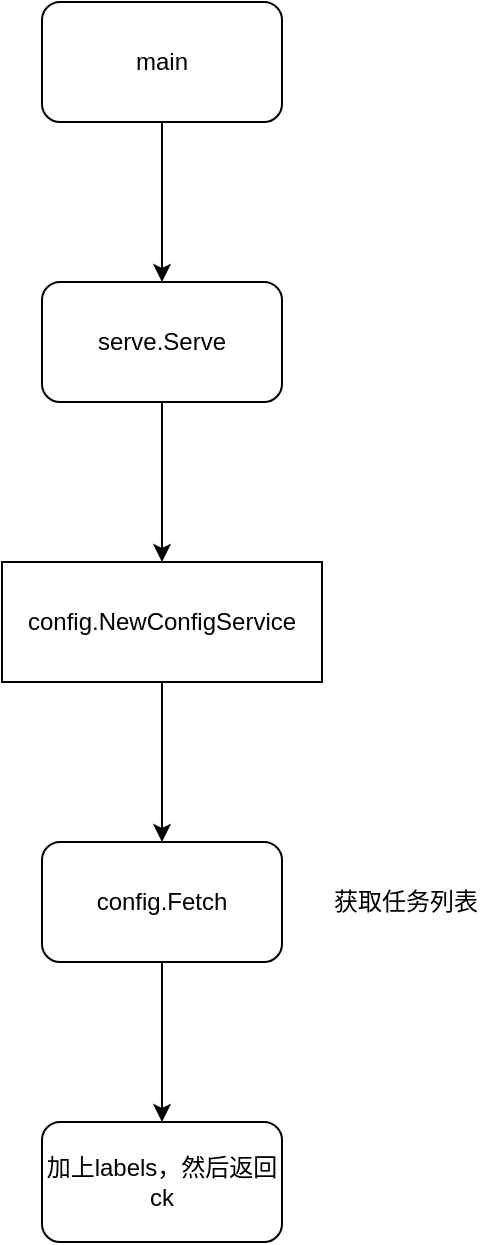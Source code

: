 <mxfile version="21.2.1" type="github">
  <diagram name="第 1 页" id="GR3lJULI5mWMxPLvMLa0">
    <mxGraphModel dx="823" dy="544" grid="1" gridSize="10" guides="1" tooltips="1" connect="1" arrows="1" fold="1" page="1" pageScale="1" pageWidth="827" pageHeight="1169" math="0" shadow="0">
      <root>
        <mxCell id="0" />
        <mxCell id="1" parent="0" />
        <mxCell id="OKoF3Qmlz-CwvZrR3h_e-3" value="" style="edgeStyle=orthogonalEdgeStyle;rounded=0;orthogonalLoop=1;jettySize=auto;html=1;" edge="1" parent="1" source="OKoF3Qmlz-CwvZrR3h_e-1" target="OKoF3Qmlz-CwvZrR3h_e-2">
          <mxGeometry relative="1" as="geometry" />
        </mxCell>
        <mxCell id="OKoF3Qmlz-CwvZrR3h_e-1" value="main" style="rounded=1;whiteSpace=wrap;html=1;" vertex="1" parent="1">
          <mxGeometry x="280" y="80" width="120" height="60" as="geometry" />
        </mxCell>
        <mxCell id="OKoF3Qmlz-CwvZrR3h_e-5" value="" style="edgeStyle=orthogonalEdgeStyle;rounded=0;orthogonalLoop=1;jettySize=auto;html=1;" edge="1" parent="1" source="OKoF3Qmlz-CwvZrR3h_e-2" target="OKoF3Qmlz-CwvZrR3h_e-4">
          <mxGeometry relative="1" as="geometry" />
        </mxCell>
        <mxCell id="OKoF3Qmlz-CwvZrR3h_e-2" value="serve.Serve" style="rounded=1;whiteSpace=wrap;html=1;" vertex="1" parent="1">
          <mxGeometry x="280" y="220" width="120" height="60" as="geometry" />
        </mxCell>
        <mxCell id="OKoF3Qmlz-CwvZrR3h_e-9" value="" style="edgeStyle=orthogonalEdgeStyle;rounded=0;orthogonalLoop=1;jettySize=auto;html=1;" edge="1" parent="1" source="OKoF3Qmlz-CwvZrR3h_e-4" target="OKoF3Qmlz-CwvZrR3h_e-8">
          <mxGeometry relative="1" as="geometry" />
        </mxCell>
        <mxCell id="OKoF3Qmlz-CwvZrR3h_e-4" value="config.NewConfigService" style="rounded=1;whiteSpace=wrap;html=1;arcSize=0;" vertex="1" parent="1">
          <mxGeometry x="260" y="360" width="160" height="60" as="geometry" />
        </mxCell>
        <mxCell id="OKoF3Qmlz-CwvZrR3h_e-11" value="" style="edgeStyle=orthogonalEdgeStyle;rounded=0;orthogonalLoop=1;jettySize=auto;html=1;" edge="1" parent="1" source="OKoF3Qmlz-CwvZrR3h_e-8" target="OKoF3Qmlz-CwvZrR3h_e-10">
          <mxGeometry relative="1" as="geometry" />
        </mxCell>
        <mxCell id="OKoF3Qmlz-CwvZrR3h_e-8" value="config.Fetch" style="rounded=1;whiteSpace=wrap;html=1;" vertex="1" parent="1">
          <mxGeometry x="280" y="500" width="120" height="60" as="geometry" />
        </mxCell>
        <mxCell id="OKoF3Qmlz-CwvZrR3h_e-10" value="加上labels，然后返回ck" style="rounded=1;whiteSpace=wrap;html=1;" vertex="1" parent="1">
          <mxGeometry x="280" y="640" width="120" height="60" as="geometry" />
        </mxCell>
        <mxCell id="OKoF3Qmlz-CwvZrR3h_e-12" value="获取任务列表" style="text;html=1;strokeColor=none;fillColor=none;align=center;verticalAlign=middle;whiteSpace=wrap;rounded=0;" vertex="1" parent="1">
          <mxGeometry x="414" y="515" width="96" height="30" as="geometry" />
        </mxCell>
      </root>
    </mxGraphModel>
  </diagram>
</mxfile>
